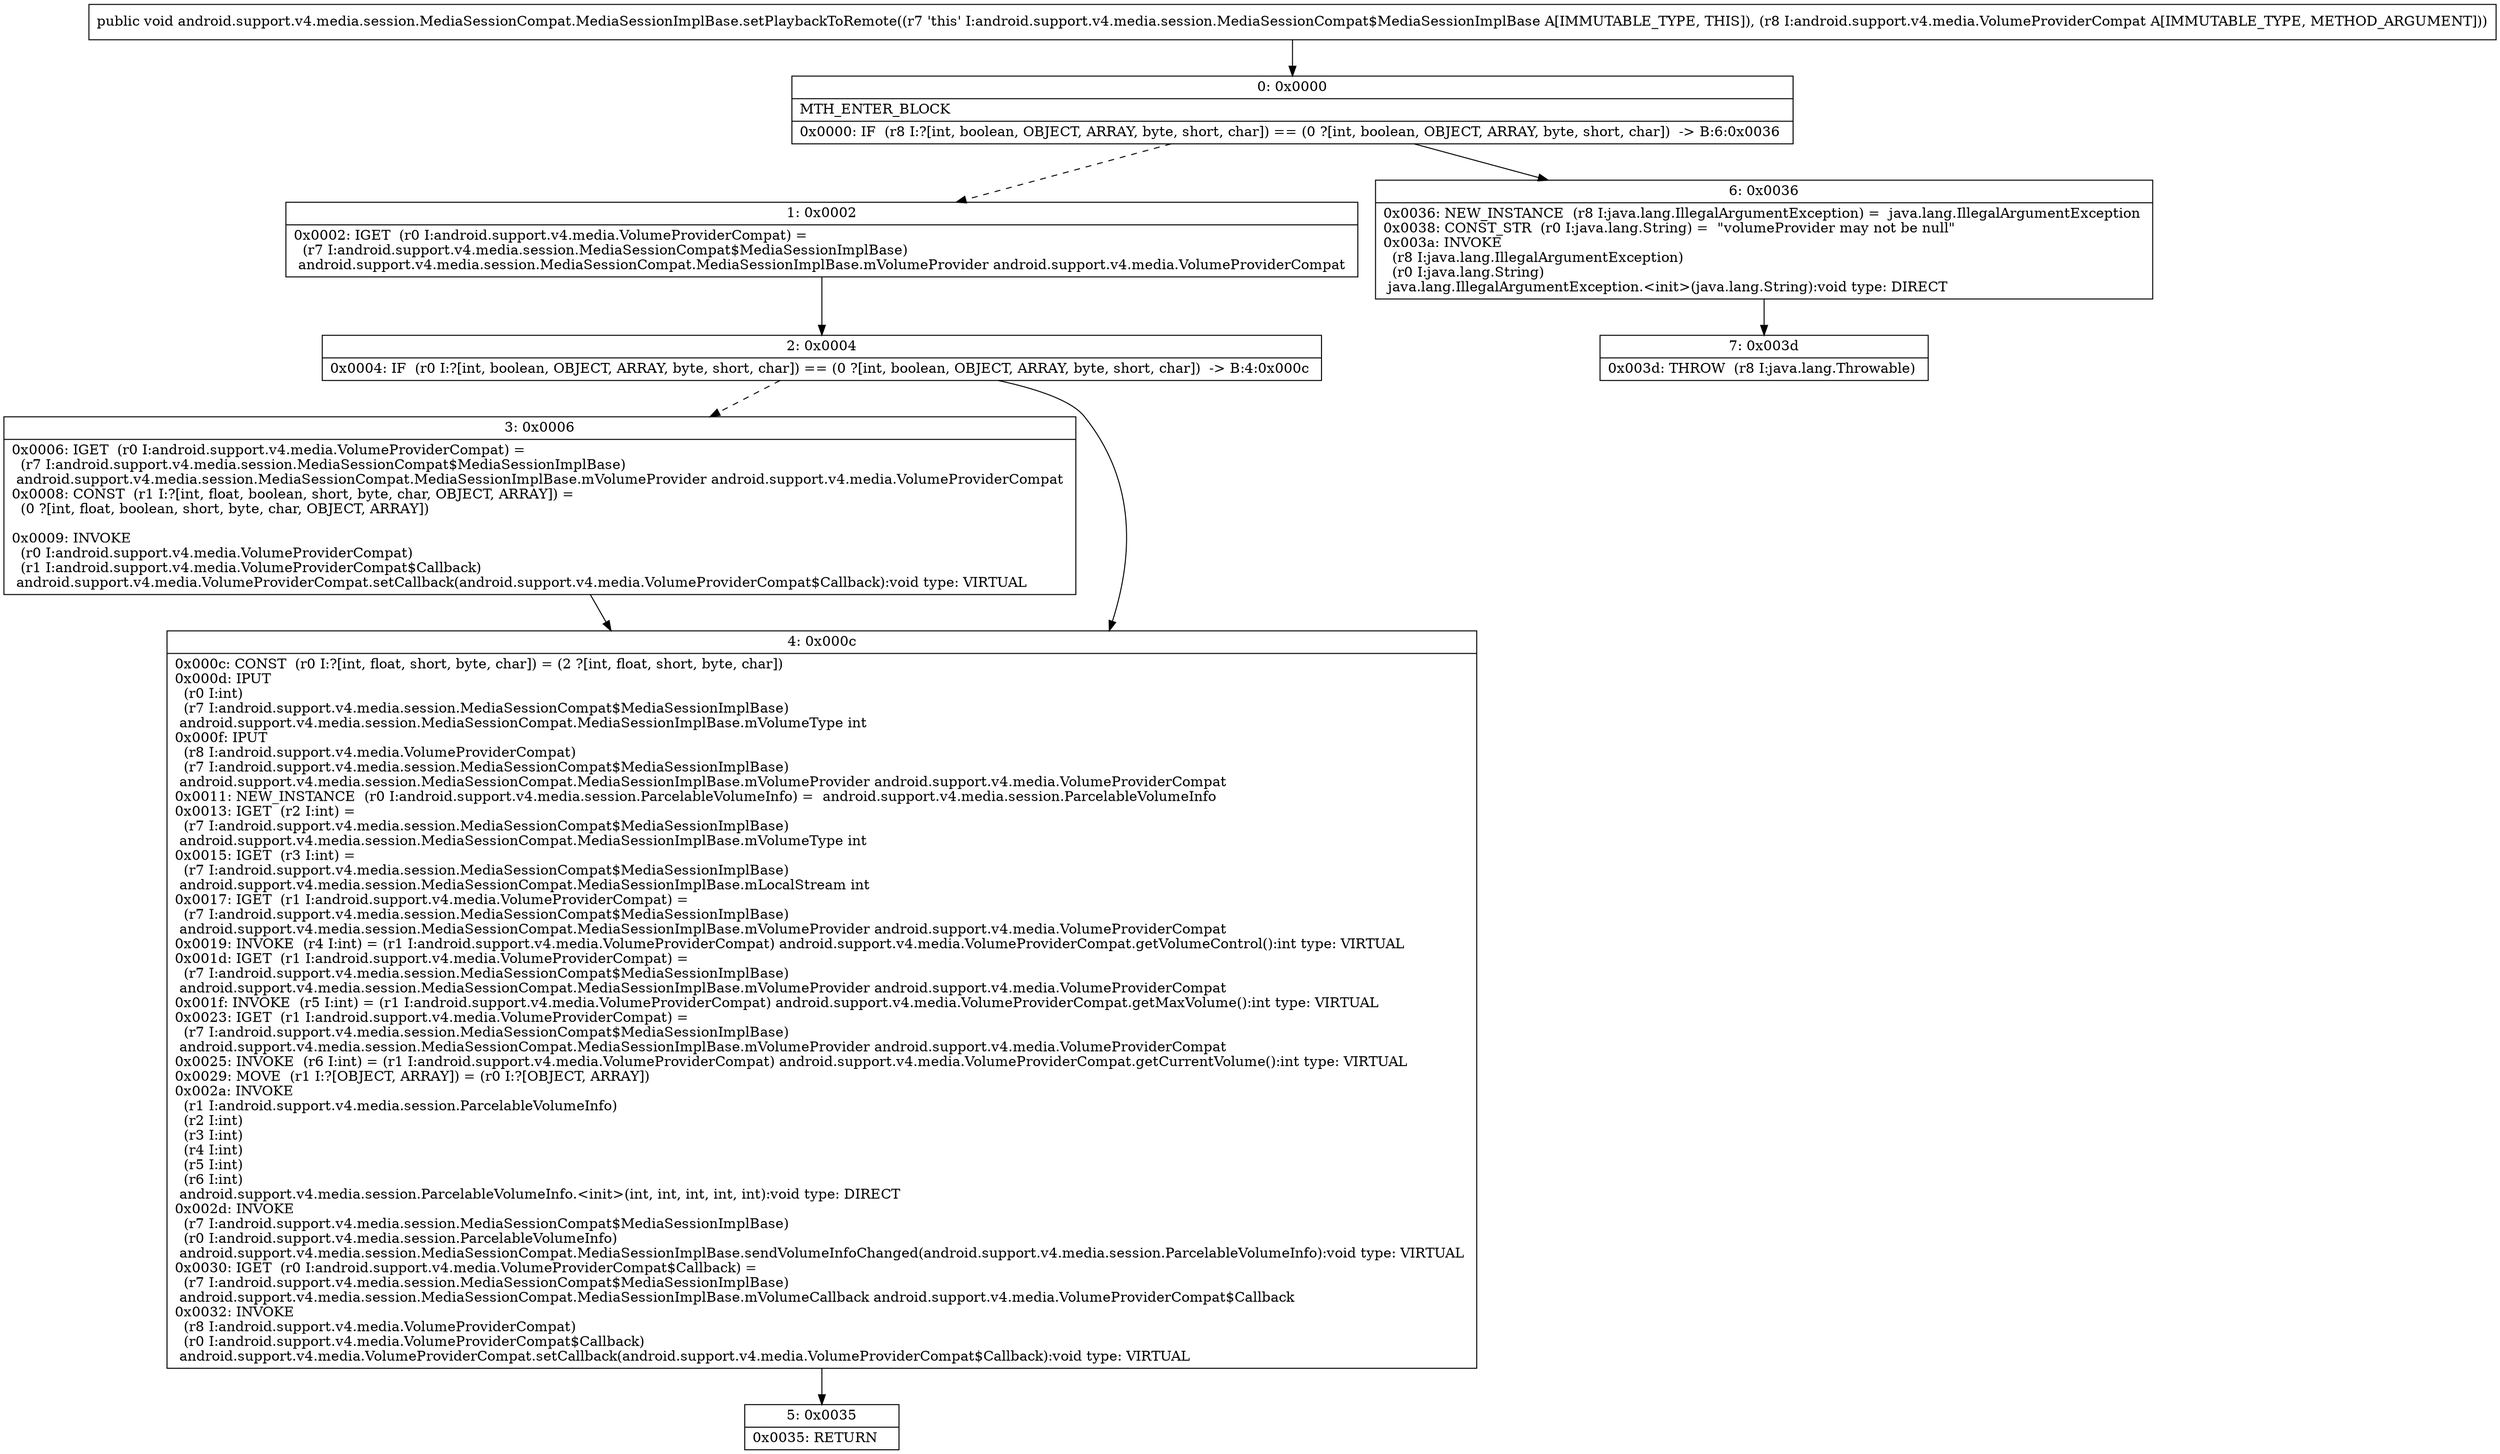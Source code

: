 digraph "CFG forandroid.support.v4.media.session.MediaSessionCompat.MediaSessionImplBase.setPlaybackToRemote(Landroid\/support\/v4\/media\/VolumeProviderCompat;)V" {
Node_0 [shape=record,label="{0\:\ 0x0000|MTH_ENTER_BLOCK\l|0x0000: IF  (r8 I:?[int, boolean, OBJECT, ARRAY, byte, short, char]) == (0 ?[int, boolean, OBJECT, ARRAY, byte, short, char])  \-\> B:6:0x0036 \l}"];
Node_1 [shape=record,label="{1\:\ 0x0002|0x0002: IGET  (r0 I:android.support.v4.media.VolumeProviderCompat) = \l  (r7 I:android.support.v4.media.session.MediaSessionCompat$MediaSessionImplBase)\l android.support.v4.media.session.MediaSessionCompat.MediaSessionImplBase.mVolumeProvider android.support.v4.media.VolumeProviderCompat \l}"];
Node_2 [shape=record,label="{2\:\ 0x0004|0x0004: IF  (r0 I:?[int, boolean, OBJECT, ARRAY, byte, short, char]) == (0 ?[int, boolean, OBJECT, ARRAY, byte, short, char])  \-\> B:4:0x000c \l}"];
Node_3 [shape=record,label="{3\:\ 0x0006|0x0006: IGET  (r0 I:android.support.v4.media.VolumeProviderCompat) = \l  (r7 I:android.support.v4.media.session.MediaSessionCompat$MediaSessionImplBase)\l android.support.v4.media.session.MediaSessionCompat.MediaSessionImplBase.mVolumeProvider android.support.v4.media.VolumeProviderCompat \l0x0008: CONST  (r1 I:?[int, float, boolean, short, byte, char, OBJECT, ARRAY]) = \l  (0 ?[int, float, boolean, short, byte, char, OBJECT, ARRAY])\l \l0x0009: INVOKE  \l  (r0 I:android.support.v4.media.VolumeProviderCompat)\l  (r1 I:android.support.v4.media.VolumeProviderCompat$Callback)\l android.support.v4.media.VolumeProviderCompat.setCallback(android.support.v4.media.VolumeProviderCompat$Callback):void type: VIRTUAL \l}"];
Node_4 [shape=record,label="{4\:\ 0x000c|0x000c: CONST  (r0 I:?[int, float, short, byte, char]) = (2 ?[int, float, short, byte, char]) \l0x000d: IPUT  \l  (r0 I:int)\l  (r7 I:android.support.v4.media.session.MediaSessionCompat$MediaSessionImplBase)\l android.support.v4.media.session.MediaSessionCompat.MediaSessionImplBase.mVolumeType int \l0x000f: IPUT  \l  (r8 I:android.support.v4.media.VolumeProviderCompat)\l  (r7 I:android.support.v4.media.session.MediaSessionCompat$MediaSessionImplBase)\l android.support.v4.media.session.MediaSessionCompat.MediaSessionImplBase.mVolumeProvider android.support.v4.media.VolumeProviderCompat \l0x0011: NEW_INSTANCE  (r0 I:android.support.v4.media.session.ParcelableVolumeInfo) =  android.support.v4.media.session.ParcelableVolumeInfo \l0x0013: IGET  (r2 I:int) = \l  (r7 I:android.support.v4.media.session.MediaSessionCompat$MediaSessionImplBase)\l android.support.v4.media.session.MediaSessionCompat.MediaSessionImplBase.mVolumeType int \l0x0015: IGET  (r3 I:int) = \l  (r7 I:android.support.v4.media.session.MediaSessionCompat$MediaSessionImplBase)\l android.support.v4.media.session.MediaSessionCompat.MediaSessionImplBase.mLocalStream int \l0x0017: IGET  (r1 I:android.support.v4.media.VolumeProviderCompat) = \l  (r7 I:android.support.v4.media.session.MediaSessionCompat$MediaSessionImplBase)\l android.support.v4.media.session.MediaSessionCompat.MediaSessionImplBase.mVolumeProvider android.support.v4.media.VolumeProviderCompat \l0x0019: INVOKE  (r4 I:int) = (r1 I:android.support.v4.media.VolumeProviderCompat) android.support.v4.media.VolumeProviderCompat.getVolumeControl():int type: VIRTUAL \l0x001d: IGET  (r1 I:android.support.v4.media.VolumeProviderCompat) = \l  (r7 I:android.support.v4.media.session.MediaSessionCompat$MediaSessionImplBase)\l android.support.v4.media.session.MediaSessionCompat.MediaSessionImplBase.mVolumeProvider android.support.v4.media.VolumeProviderCompat \l0x001f: INVOKE  (r5 I:int) = (r1 I:android.support.v4.media.VolumeProviderCompat) android.support.v4.media.VolumeProviderCompat.getMaxVolume():int type: VIRTUAL \l0x0023: IGET  (r1 I:android.support.v4.media.VolumeProviderCompat) = \l  (r7 I:android.support.v4.media.session.MediaSessionCompat$MediaSessionImplBase)\l android.support.v4.media.session.MediaSessionCompat.MediaSessionImplBase.mVolumeProvider android.support.v4.media.VolumeProviderCompat \l0x0025: INVOKE  (r6 I:int) = (r1 I:android.support.v4.media.VolumeProviderCompat) android.support.v4.media.VolumeProviderCompat.getCurrentVolume():int type: VIRTUAL \l0x0029: MOVE  (r1 I:?[OBJECT, ARRAY]) = (r0 I:?[OBJECT, ARRAY]) \l0x002a: INVOKE  \l  (r1 I:android.support.v4.media.session.ParcelableVolumeInfo)\l  (r2 I:int)\l  (r3 I:int)\l  (r4 I:int)\l  (r5 I:int)\l  (r6 I:int)\l android.support.v4.media.session.ParcelableVolumeInfo.\<init\>(int, int, int, int, int):void type: DIRECT \l0x002d: INVOKE  \l  (r7 I:android.support.v4.media.session.MediaSessionCompat$MediaSessionImplBase)\l  (r0 I:android.support.v4.media.session.ParcelableVolumeInfo)\l android.support.v4.media.session.MediaSessionCompat.MediaSessionImplBase.sendVolumeInfoChanged(android.support.v4.media.session.ParcelableVolumeInfo):void type: VIRTUAL \l0x0030: IGET  (r0 I:android.support.v4.media.VolumeProviderCompat$Callback) = \l  (r7 I:android.support.v4.media.session.MediaSessionCompat$MediaSessionImplBase)\l android.support.v4.media.session.MediaSessionCompat.MediaSessionImplBase.mVolumeCallback android.support.v4.media.VolumeProviderCompat$Callback \l0x0032: INVOKE  \l  (r8 I:android.support.v4.media.VolumeProviderCompat)\l  (r0 I:android.support.v4.media.VolumeProviderCompat$Callback)\l android.support.v4.media.VolumeProviderCompat.setCallback(android.support.v4.media.VolumeProviderCompat$Callback):void type: VIRTUAL \l}"];
Node_5 [shape=record,label="{5\:\ 0x0035|0x0035: RETURN   \l}"];
Node_6 [shape=record,label="{6\:\ 0x0036|0x0036: NEW_INSTANCE  (r8 I:java.lang.IllegalArgumentException) =  java.lang.IllegalArgumentException \l0x0038: CONST_STR  (r0 I:java.lang.String) =  \"volumeProvider may not be null\" \l0x003a: INVOKE  \l  (r8 I:java.lang.IllegalArgumentException)\l  (r0 I:java.lang.String)\l java.lang.IllegalArgumentException.\<init\>(java.lang.String):void type: DIRECT \l}"];
Node_7 [shape=record,label="{7\:\ 0x003d|0x003d: THROW  (r8 I:java.lang.Throwable) \l}"];
MethodNode[shape=record,label="{public void android.support.v4.media.session.MediaSessionCompat.MediaSessionImplBase.setPlaybackToRemote((r7 'this' I:android.support.v4.media.session.MediaSessionCompat$MediaSessionImplBase A[IMMUTABLE_TYPE, THIS]), (r8 I:android.support.v4.media.VolumeProviderCompat A[IMMUTABLE_TYPE, METHOD_ARGUMENT])) }"];
MethodNode -> Node_0;
Node_0 -> Node_1[style=dashed];
Node_0 -> Node_6;
Node_1 -> Node_2;
Node_2 -> Node_3[style=dashed];
Node_2 -> Node_4;
Node_3 -> Node_4;
Node_4 -> Node_5;
Node_6 -> Node_7;
}

